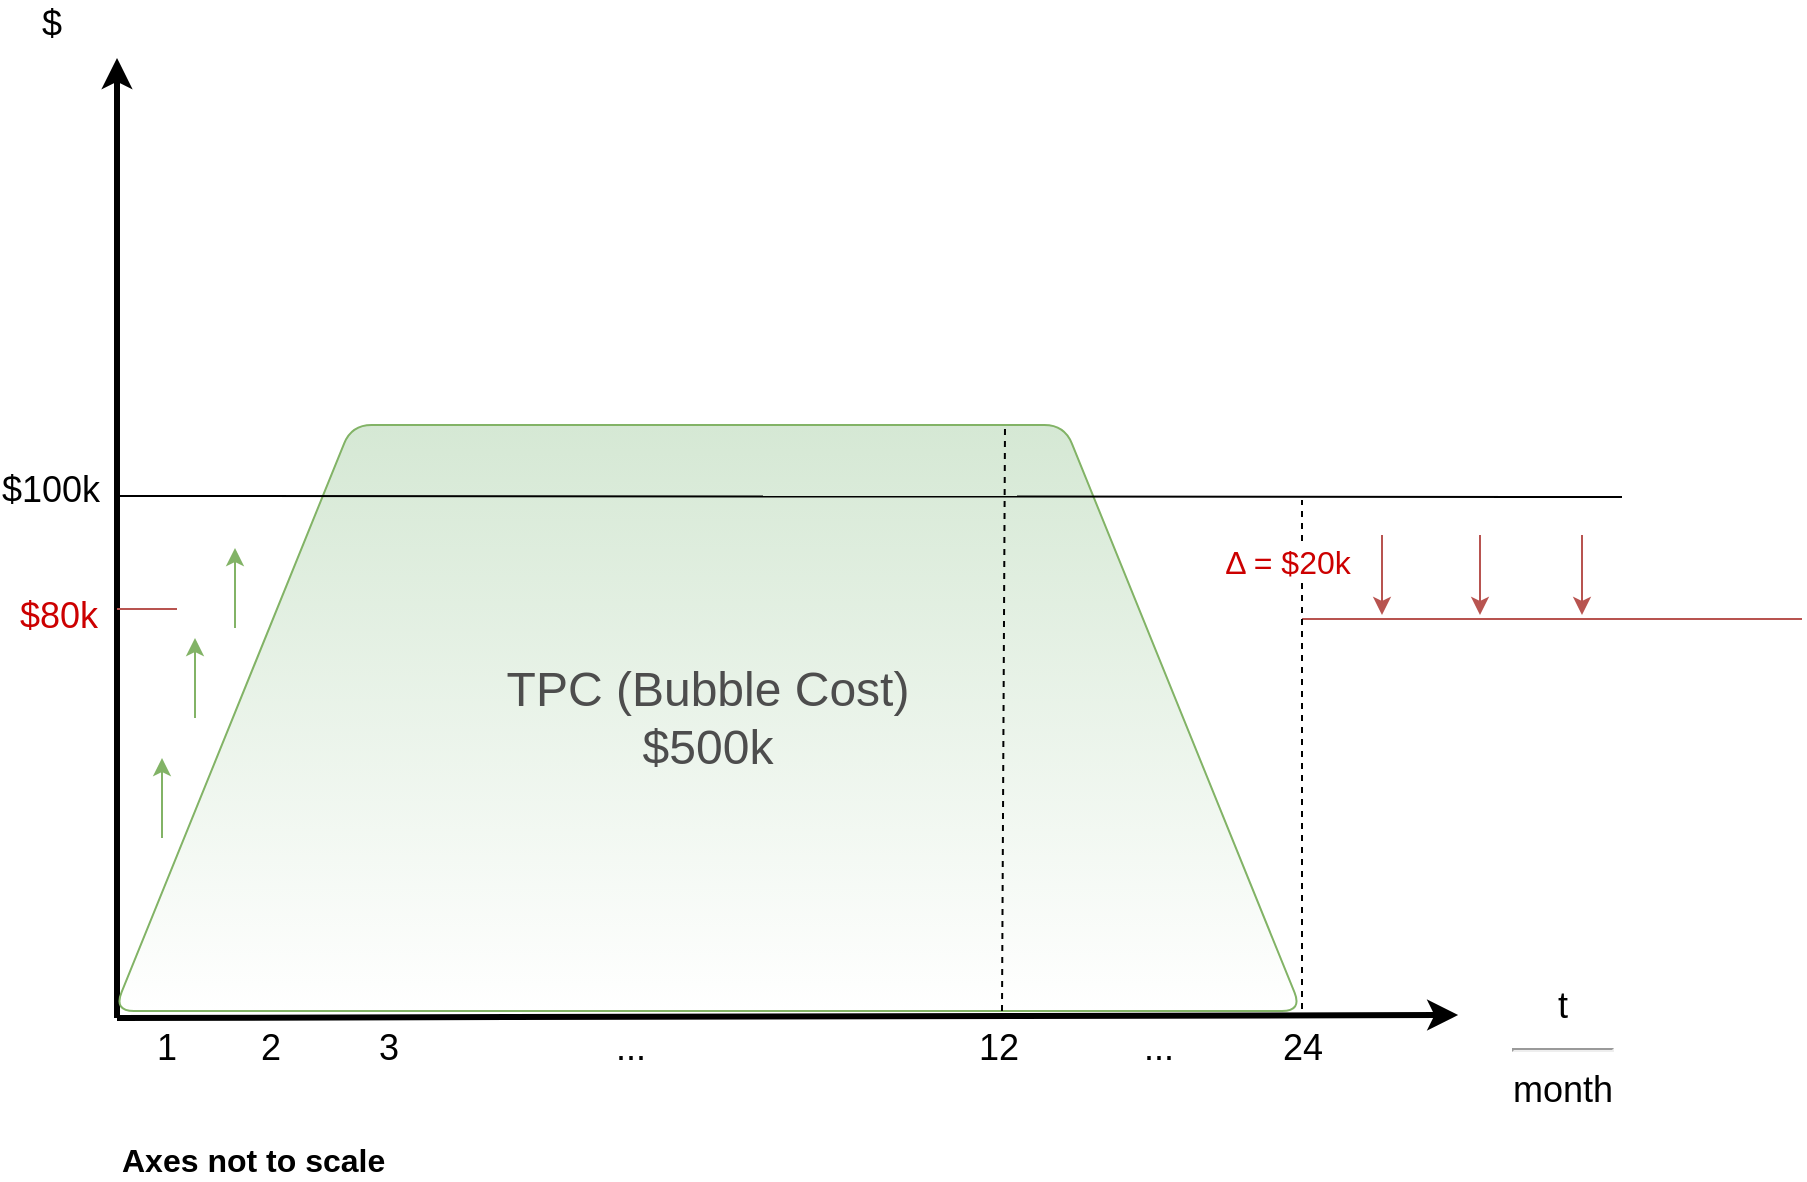 <mxfile version="12.0.0" type="device" pages="1"><diagram id="07fea595-8f29-1299-0266-81d95cde20df" name="Page-1"><mxGraphModel dx="-1354" dy="-283" grid="1" gridSize="10" guides="1" tooltips="1" connect="1" arrows="1" fold="1" page="1" pageScale="1" pageWidth="1169" pageHeight="827" background="#ffffff" math="0" shadow="0"><root><mxCell id="0"/><mxCell id="1" parent="0"/><mxCell id="727" value="" style="edgeStyle=none;html=1;fontColor=#000000;strokeWidth=3;strokeColor=#000000;" parent="1" edge="1"><mxGeometry width="100" height="100" relative="1" as="geometry"><mxPoint x="2529.5" y="1469" as="sourcePoint"/><mxPoint x="2529.5" y="989" as="targetPoint"/></mxGeometry></mxCell><mxCell id="734" value="" style="edgeStyle=none;html=1;fontColor=#000000;strokeWidth=3;strokeColor=#000000;entryX=0.088;entryY=-0.117;entryDx=0;entryDy=0;entryPerimeter=0;" parent="1" edge="1"><mxGeometry width="100" height="100" relative="1" as="geometry"><mxPoint x="2529.5" y="1469" as="sourcePoint"/><mxPoint x="3200.06" y="1467.49" as="targetPoint"/></mxGeometry></mxCell><mxCell id="735" value="t&lt;br&gt;&lt;hr&gt;month" style="text;spacingTop=-5;html=1;fontSize=18;fontStyle=0;fontColor=#000000;strokeColor=none;align=center;" parent="1" vertex="1"><mxGeometry x="3212" y="1451" width="80" height="20" as="geometry"/></mxCell><mxCell id="736" value="1" style="text;spacingTop=-5;align=center;verticalAlign=middle;fontStyle=0;html=1;fontSize=18;fontColor=#000000;strokeColor=none;" parent="1" vertex="1"><mxGeometry x="2528" y="1471" width="52" height="30" as="geometry"/></mxCell><mxCell id="745" value="$" style="text;spacingTop=-5;html=1;fontSize=18;fontStyle=0;fontColor=#000000;" parent="1" vertex="1"><mxGeometry x="2489.5" y="960" width="80" height="20" as="geometry"/></mxCell><mxCell id="748" value="$100k" style="text;spacingTop=-5;align=center;verticalAlign=middle;fontStyle=0;html=1;fontSize=18;fontColor=#000000;" parent="1" vertex="1"><mxGeometry x="2472.5" y="1184.5" width="46" height="46" as="geometry"/></mxCell><mxCell id="m7RSUkaU2jAM8zOFrzNe-752" value="&lt;font style=&quot;font-size: 24px&quot;&gt;TPC (Bubble Cost)&lt;br&gt;$500k&lt;br&gt;&lt;/font&gt;" style="shape=trapezoid;perimeter=trapezoidPerimeter;whiteSpace=wrap;html=1;rounded=1;fillColor=#d5e8d4;strokeColor=#82b366;gradientColor=#ffffff;gradientDirection=south;fontColor=#4D4D4D;" parent="1" vertex="1"><mxGeometry x="2528" y="1172.5" width="594" height="293" as="geometry"/></mxCell><mxCell id="m7RSUkaU2jAM8zOFrzNe-753" value="" style="endArrow=classic;html=1;fillColor=#d5e8d4;strokeColor=#82b366;" parent="1" edge="1"><mxGeometry width="50" height="50" relative="1" as="geometry"><mxPoint x="2568.5" y="1319" as="sourcePoint"/><mxPoint x="2568.5" y="1279" as="targetPoint"/></mxGeometry></mxCell><mxCell id="m7RSUkaU2jAM8zOFrzNe-754" value="" style="endArrow=classic;html=1;fillColor=#d5e8d4;strokeColor=#82b366;" parent="1" edge="1"><mxGeometry width="50" height="50" relative="1" as="geometry"><mxPoint x="2552" y="1379" as="sourcePoint"/><mxPoint x="2552" y="1339" as="targetPoint"/></mxGeometry></mxCell><mxCell id="m7RSUkaU2jAM8zOFrzNe-755" value="" style="endArrow=classic;html=1;fillColor=#d5e8d4;strokeColor=#82b366;" parent="1" edge="1"><mxGeometry width="50" height="50" relative="1" as="geometry"><mxPoint x="2588.5" y="1274" as="sourcePoint"/><mxPoint x="2588.5" y="1234" as="targetPoint"/></mxGeometry></mxCell><mxCell id="m7RSUkaU2jAM8zOFrzNe-756" value="" style="endArrow=none;html=1;" parent="1" edge="1"><mxGeometry width="50" height="50" relative="1" as="geometry"><mxPoint x="2529.5" y="1208" as="sourcePoint"/><mxPoint x="3282" y="1208.5" as="targetPoint"/></mxGeometry></mxCell><mxCell id="m7RSUkaU2jAM8zOFrzNe-757" value="$80k" style="text;spacingTop=-5;align=center;verticalAlign=middle;fontStyle=0;html=1;fontSize=18;fontColor=#CC0000;" parent="1" vertex="1"><mxGeometry x="2476.5" y="1247.5" width="46" height="46" as="geometry"/></mxCell><mxCell id="m7RSUkaU2jAM8zOFrzNe-758" value="" style="endArrow=none;dashed=1;html=1;fontColor=#CC0000;entryX=0.75;entryY=0;entryDx=0;entryDy=0;" parent="1" target="m7RSUkaU2jAM8zOFrzNe-752" edge="1"><mxGeometry width="50" height="50" relative="1" as="geometry"><mxPoint x="2972" y="1465.5" as="sourcePoint"/><mxPoint x="2972" y="1315.5" as="targetPoint"/></mxGeometry></mxCell><mxCell id="m7RSUkaU2jAM8zOFrzNe-759" value="" style="endArrow=none;html=1;fontColor=#CC0000;fillColor=#f8cecc;strokeColor=#b85450;" parent="1" edge="1"><mxGeometry width="50" height="50" relative="1" as="geometry"><mxPoint x="2529.5" y="1264.5" as="sourcePoint"/><mxPoint x="2559.5" y="1264.5" as="targetPoint"/></mxGeometry></mxCell><mxCell id="m7RSUkaU2jAM8zOFrzNe-761" value="" style="endArrow=none;html=1;fontColor=#CC0000;fillColor=#f8cecc;strokeColor=#b85450;" parent="1" edge="1"><mxGeometry width="50" height="50" relative="1" as="geometry"><mxPoint x="3122" y="1269.5" as="sourcePoint"/><mxPoint x="3372" y="1269.5" as="targetPoint"/></mxGeometry></mxCell><mxCell id="m7RSUkaU2jAM8zOFrzNe-762" value="" style="endArrow=none;dashed=1;html=1;fontColor=#CC0000;" parent="1" edge="1"><mxGeometry width="50" height="50" relative="1" as="geometry"><mxPoint x="3122" y="1464.5" as="sourcePoint"/><mxPoint x="3122" y="1210" as="targetPoint"/></mxGeometry></mxCell><mxCell id="m7RSUkaU2jAM8zOFrzNe-764" value="" style="endArrow=classic;html=1;fillColor=#f8cecc;strokeColor=#b85450;" parent="1" edge="1"><mxGeometry width="50" height="50" relative="1" as="geometry"><mxPoint x="3162" y="1227.5" as="sourcePoint"/><mxPoint x="3162" y="1267.5" as="targetPoint"/></mxGeometry></mxCell><mxCell id="m7RSUkaU2jAM8zOFrzNe-765" value="" style="endArrow=classic;html=1;fillColor=#f8cecc;strokeColor=#b85450;" parent="1" edge="1"><mxGeometry width="50" height="50" relative="1" as="geometry"><mxPoint x="3211" y="1227.5" as="sourcePoint"/><mxPoint x="3211" y="1267.5" as="targetPoint"/></mxGeometry></mxCell><mxCell id="m7RSUkaU2jAM8zOFrzNe-766" value="" style="endArrow=classic;html=1;fillColor=#f8cecc;strokeColor=#b85450;" parent="1" edge="1"><mxGeometry width="50" height="50" relative="1" as="geometry"><mxPoint x="3262" y="1227.5" as="sourcePoint"/><mxPoint x="3262" y="1267.5" as="targetPoint"/></mxGeometry></mxCell><mxCell id="m7RSUkaU2jAM8zOFrzNe-767" value="2" style="text;spacingTop=-5;align=center;verticalAlign=middle;fontStyle=0;html=1;fontSize=18;fontColor=#000000;strokeColor=none;" parent="1" vertex="1"><mxGeometry x="2580" y="1471" width="51" height="30" as="geometry"/></mxCell><mxCell id="m7RSUkaU2jAM8zOFrzNe-768" value="3" style="text;spacingTop=-5;align=center;verticalAlign=middle;fontStyle=0;html=1;fontSize=18;fontColor=#000000;strokeColor=none;" parent="1" vertex="1"><mxGeometry x="2635" y="1471" width="60" height="30" as="geometry"/></mxCell><mxCell id="m7RSUkaU2jAM8zOFrzNe-769" value="..." style="text;spacingTop=-5;align=center;verticalAlign=middle;fontStyle=0;html=1;fontSize=18;fontColor=#000000;strokeColor=none;" parent="1" vertex="1"><mxGeometry x="2750" y="1471" width="71" height="30" as="geometry"/></mxCell><mxCell id="m7RSUkaU2jAM8zOFrzNe-770" value="12" style="text;spacingTop=-5;align=center;verticalAlign=middle;fontStyle=0;html=1;fontSize=18;fontColor=#000000;strokeColor=none;" parent="1" vertex="1"><mxGeometry x="2940" y="1471" width="60" height="30" as="geometry"/></mxCell><mxCell id="m7RSUkaU2jAM8zOFrzNe-771" value="..." style="text;spacingTop=-5;align=center;verticalAlign=middle;fontStyle=0;html=1;fontSize=18;fontColor=#000000;strokeColor=none;" parent="1" vertex="1"><mxGeometry x="3020" y="1471" width="60" height="30" as="geometry"/></mxCell><mxCell id="m7RSUkaU2jAM8zOFrzNe-772" value="24" style="text;spacingTop=-5;align=center;verticalAlign=middle;fontStyle=0;html=1;fontSize=18;fontColor=#000000;strokeColor=none;" parent="1" vertex="1"><mxGeometry x="3092" y="1471" width="60" height="30" as="geometry"/></mxCell><mxCell id="m7RSUkaU2jAM8zOFrzNe-773" value="&lt;div align=&quot;left&quot;&gt;Axes not to scale&lt;/div&gt;" style="text;html=1;align=left;verticalAlign=middle;whiteSpace=wrap;rounded=0;fontSize=16;fontStyle=1" parent="1" vertex="1"><mxGeometry x="2530" y="1530" width="190" height="20" as="geometry"/></mxCell><mxCell id="m7RSUkaU2jAM8zOFrzNe-776" value="Δ = $20k" style="text;html=1;strokeColor=none;fillColor=#ffffff;align=center;verticalAlign=middle;whiteSpace=wrap;rounded=0;fontSize=16;fontColor=#CC0000;" parent="1" vertex="1"><mxGeometry x="3080" y="1230.5" width="70" height="20" as="geometry"/></mxCell></root></mxGraphModel></diagram></mxfile>